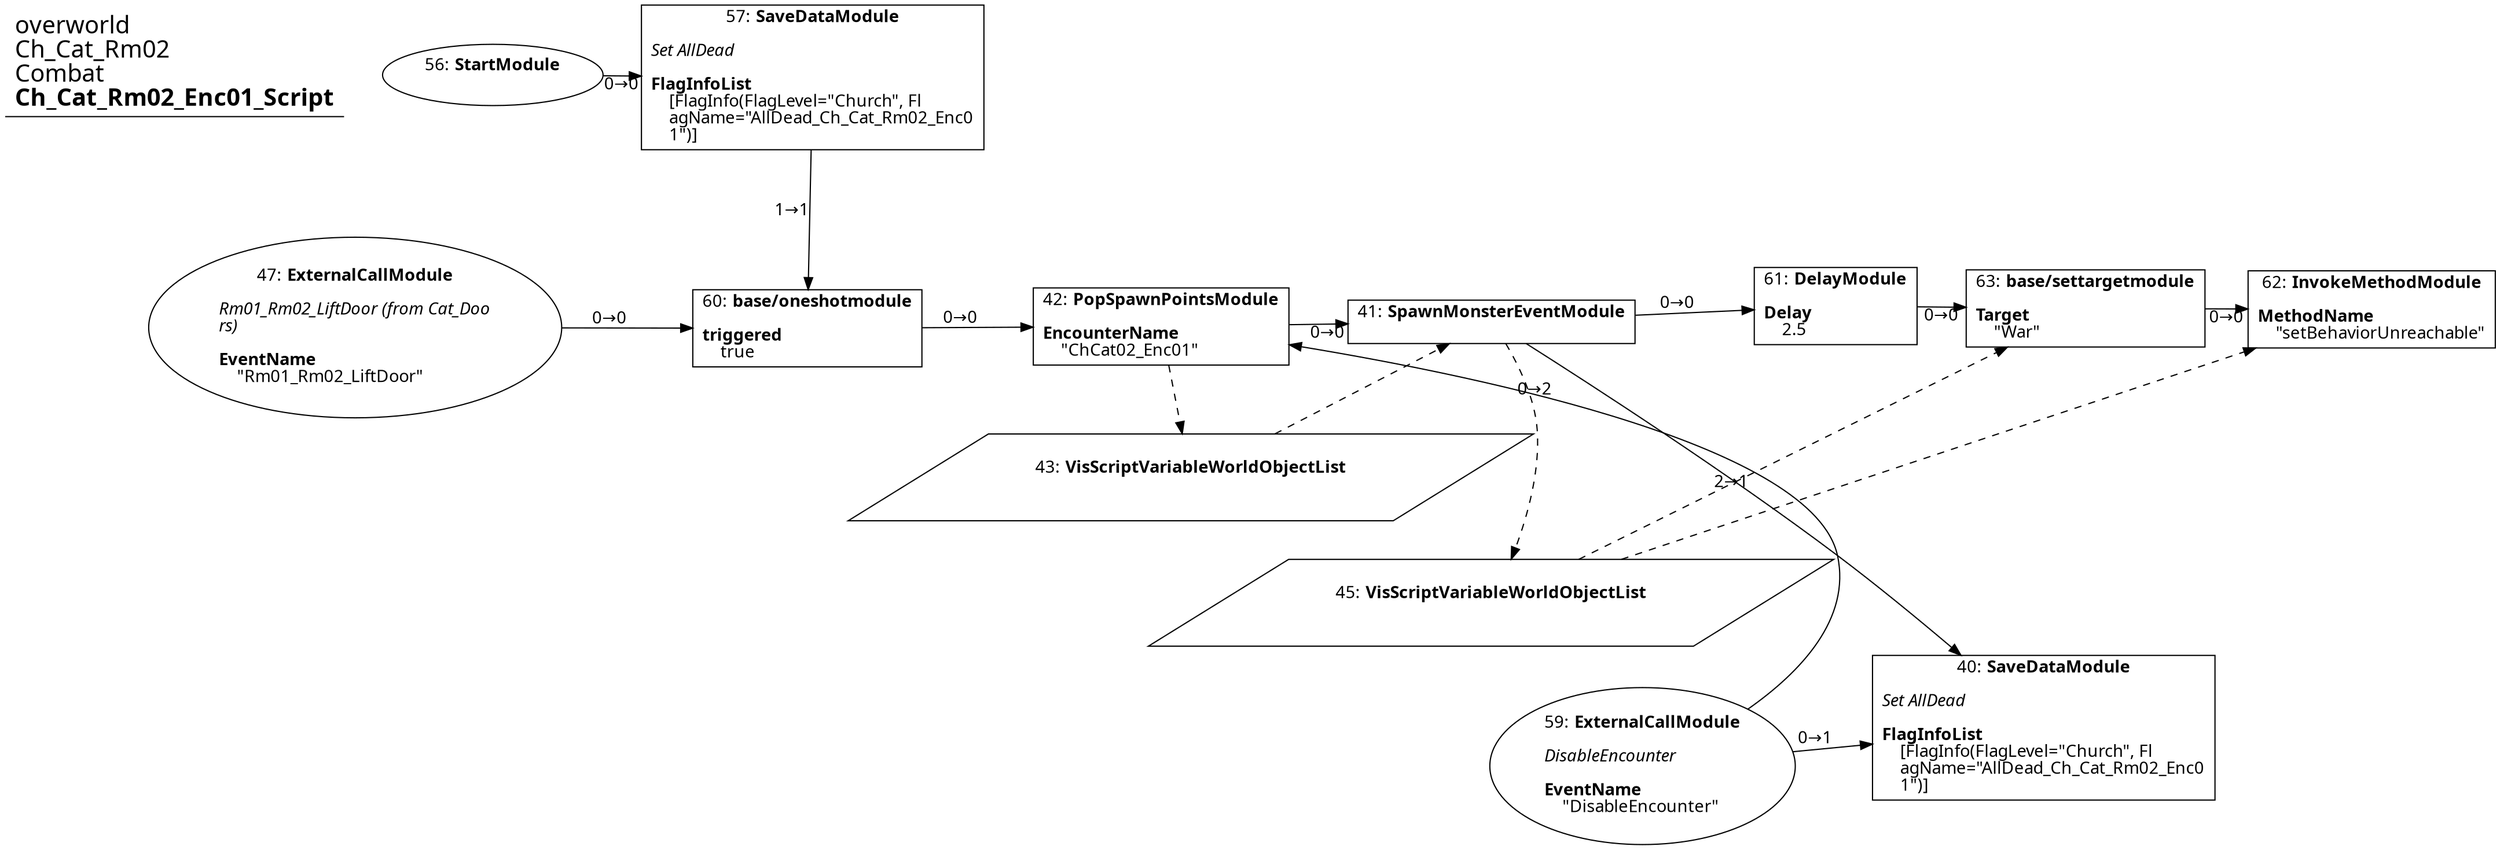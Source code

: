 digraph {
    layout = fdp;
    overlap = prism;
    sep = "+16";
    splines = spline;

    node [ shape = box ];

    graph [ fontname = "Segoe UI" ];
    node [ fontname = "Segoe UI" ];
    edge [ fontname = "Segoe UI" ];

    40 [ label = <40: <b>SaveDataModule</b><br/><br/><i>Set AllDead<br align="left"/></i><br align="left"/><b>FlagInfoList</b><br align="left"/>    [FlagInfo(FlagLevel=&quot;Church&quot;, Fl<br align="left"/>    agName=&quot;AllDead_Ch_Cat_Rm02_Enc0<br align="left"/>    1&quot;)]<br align="left"/>> ];
    40 [ pos = "1.241,-0.22600001!" ];

    41 [ label = <41: <b>SpawnMonsterEventModule</b><br/><br/>> ];
    41 [ pos = "0.85300004,0.096!" ];
    41 -> 40 [ label = "2→1" ];
    41 -> 61 [ label = "0→0" ];
    43 -> 41 [ style = dashed ];
    41 -> 45 [ style = dashed ];

    42 [ label = <42: <b>PopSpawnPointsModule</b><br/><br/><b>EncounterName</b><br align="left"/>    &quot;ChCat02_Enc01&quot;<br align="left"/>> ];
    42 [ pos = "0.568,0.096!" ];
    42 -> 41 [ label = "0→0" ];
    42 -> 43 [ style = dashed ];

    43 [ label = <43: <b>VisScriptVariableWorldObjectList</b><br/><br/>> ];
    43 [ shape = parallelogram ]
    43 [ pos = "0.596,-0.030000001!" ];

    45 [ label = <45: <b>VisScriptVariableWorldObjectList</b><br/><br/>> ];
    45 [ shape = parallelogram ]
    45 [ pos = "0.873,-0.149!" ];

    47 [ label = <47: <b>ExternalCallModule</b><br/><br/><i>Rm01_Rm02_LiftDoor (from Cat_Doo<br align="left"/>rs)<br align="left"/></i><br align="left"/><b>EventName</b><br align="left"/>    &quot;Rm01_Rm02_LiftDoor&quot;<br align="left"/>> ];
    47 [ shape = oval ]
    47 [ pos = "-0.098000005,0.096!" ];
    47 -> 60 [ label = "0→0" ];

    56 [ label = <56: <b>StartModule</b><br/><br/>> ];
    56 [ shape = oval ]
    56 [ pos = "-0.071,0.30900002!" ];
    56 -> 57 [ label = "0→0" ];

    57 [ label = <57: <b>SaveDataModule</b><br/><br/><i>Set AllDead<br align="left"/></i><br align="left"/><b>FlagInfoList</b><br align="left"/>    [FlagInfo(FlagLevel=&quot;Church&quot;, Fl<br align="left"/>    agName=&quot;AllDead_Ch_Cat_Rm02_Enc0<br align="left"/>    1&quot;)]<br align="left"/>> ];
    57 [ pos = "0.123,0.307!" ];
    57 -> 60 [ label = "1→1" ];

    59 [ label = <59: <b>ExternalCallModule</b><br/><br/><i>DisableEncounter<br align="left"/></i><br align="left"/><b>EventName</b><br align="left"/>    &quot;DisableEncounter&quot;<br align="left"/>> ];
    59 [ shape = oval ]
    59 [ pos = "0.97,-0.261!" ];
    59 -> 40 [ label = "0→1" ];
    59 -> 42 [ label = "0→2" ];

    60 [ label = <60: <b>base/oneshotmodule</b><br/><br/><b>triggered</b><br align="left"/>    true<br align="left"/>> ];
    60 [ pos = "0.245,0.096!" ];
    60 -> 42 [ label = "0→0" ];

    61 [ label = <61: <b>DelayModule</b><br/><br/><b>Delay</b><br align="left"/>    2.5<br align="left"/>> ];
    61 [ pos = "1.1600001,0.11400001!" ];
    61 -> 63 [ label = "0→0" ];

    62 [ label = <62: <b>InvokeMethodModule</b><br/><br/><b>MethodName</b><br align="left"/>    &quot;setBehaviorUnreachable&quot;<br align="left"/>> ];
    62 [ pos = "1.536,0.11400001!" ];
    45 -> 62 [ style = dashed ];

    63 [ label = <63: <b>base/settargetmodule</b><br/><br/><b>Target</b><br align="left"/>    &quot;War&quot;<br align="left"/>> ];
    63 [ pos = "1.3130001,0.11400001!" ];
    63 -> 62 [ label = "0→0" ];
    45 -> 63 [ style = dashed ];

    title [ pos = "-0.09900001,0.31!" ];
    title [ shape = underline ];
    title [ label = <<font point-size="20">overworld<br align="left"/>Ch_Cat_Rm02<br align="left"/>Combat<br align="left"/><b>Ch_Cat_Rm02_Enc01_Script</b><br align="left"/></font>> ];
}
